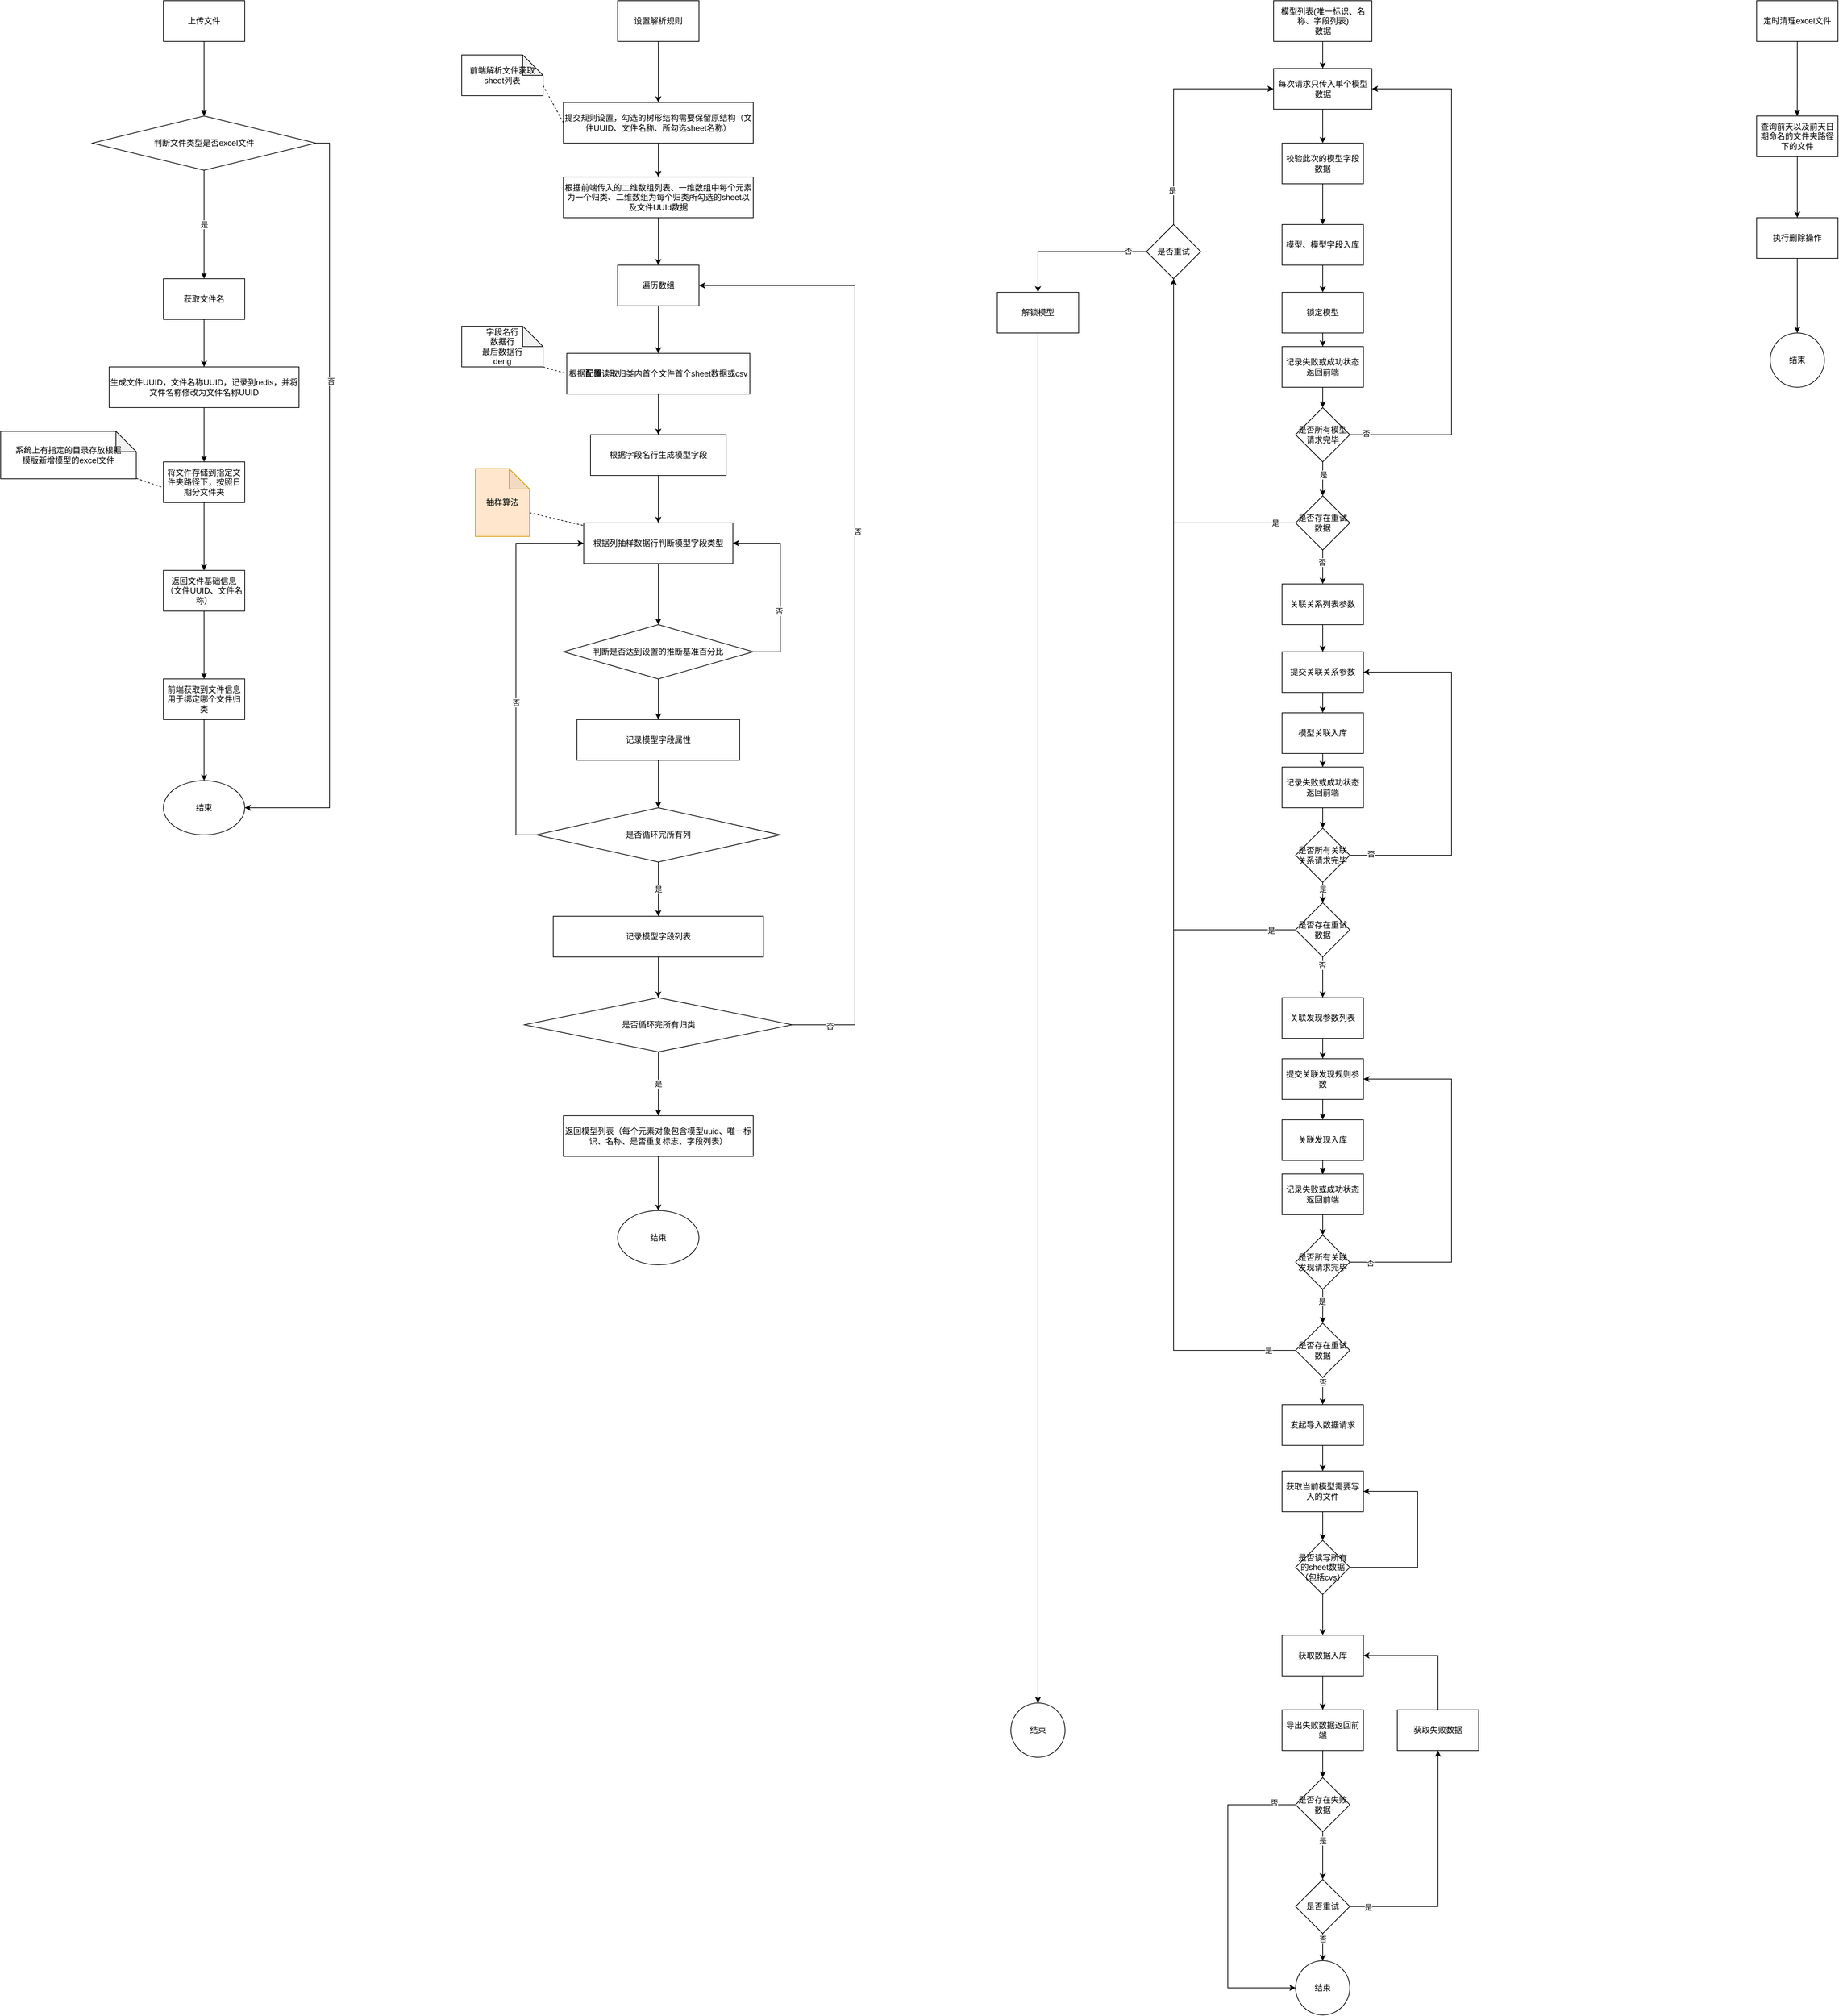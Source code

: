 <mxfile version="21.3.8" type="github">
  <diagram name="第 1 页" id="9QaG-1Hr1qf03bQRCT07">
    <mxGraphModel dx="2705" dy="1143" grid="1" gridSize="10" guides="1" tooltips="1" connect="1" arrows="1" fold="1" page="1" pageScale="1" pageWidth="827" pageHeight="1169" math="0" shadow="0">
      <root>
        <mxCell id="0" />
        <mxCell id="1" parent="0" />
        <mxCell id="sBjqHFL0chYiisE3xwOb-1" style="edgeStyle=orthogonalEdgeStyle;rounded=0;orthogonalLoop=1;jettySize=auto;html=1;" parent="1" source="sBjqHFL0chYiisE3xwOb-2" target="sBjqHFL0chYiisE3xwOb-12" edge="1">
          <mxGeometry relative="1" as="geometry">
            <mxPoint x="290" y="220" as="targetPoint" />
          </mxGeometry>
        </mxCell>
        <mxCell id="sBjqHFL0chYiisE3xwOb-2" value="上传文件" style="rounded=0;whiteSpace=wrap;html=1;" parent="1" vertex="1">
          <mxGeometry x="230" y="110" width="120" height="60" as="geometry" />
        </mxCell>
        <mxCell id="sBjqHFL0chYiisE3xwOb-3" style="edgeStyle=orthogonalEdgeStyle;rounded=0;orthogonalLoop=1;jettySize=auto;html=1;" parent="1" source="sBjqHFL0chYiisE3xwOb-4" target="sBjqHFL0chYiisE3xwOb-6" edge="1">
          <mxGeometry relative="1" as="geometry" />
        </mxCell>
        <mxCell id="sBjqHFL0chYiisE3xwOb-4" value="获取文件名" style="rounded=0;whiteSpace=wrap;html=1;" parent="1" vertex="1">
          <mxGeometry x="230" y="520" width="120" height="60" as="geometry" />
        </mxCell>
        <mxCell id="sBjqHFL0chYiisE3xwOb-5" style="edgeStyle=orthogonalEdgeStyle;rounded=0;orthogonalLoop=1;jettySize=auto;html=1;" parent="1" source="sBjqHFL0chYiisE3xwOb-6" target="sBjqHFL0chYiisE3xwOb-50" edge="1">
          <mxGeometry relative="1" as="geometry" />
        </mxCell>
        <mxCell id="sBjqHFL0chYiisE3xwOb-6" value="生成文件UUID，文件名称UUID，记录到redis，并将文件名称修改为文件名称UUID" style="rounded=0;whiteSpace=wrap;html=1;" parent="1" vertex="1">
          <mxGeometry x="150" y="650" width="280" height="60" as="geometry" />
        </mxCell>
        <mxCell id="sBjqHFL0chYiisE3xwOb-7" style="edgeStyle=orthogonalEdgeStyle;rounded=0;orthogonalLoop=1;jettySize=auto;html=1;" parent="1" source="sBjqHFL0chYiisE3xwOb-8" target="sBjqHFL0chYiisE3xwOb-56" edge="1">
          <mxGeometry relative="1" as="geometry" />
        </mxCell>
        <mxCell id="sBjqHFL0chYiisE3xwOb-8" value="返回文件基础信息（文件UUID、文件名称）" style="rounded=0;whiteSpace=wrap;html=1;" parent="1" vertex="1">
          <mxGeometry x="230" y="950" width="120" height="60" as="geometry" />
        </mxCell>
        <mxCell id="sBjqHFL0chYiisE3xwOb-9" value="是" style="edgeStyle=orthogonalEdgeStyle;rounded=0;orthogonalLoop=1;jettySize=auto;html=1;entryX=0.5;entryY=0;entryDx=0;entryDy=0;" parent="1" source="sBjqHFL0chYiisE3xwOb-12" target="sBjqHFL0chYiisE3xwOb-4" edge="1">
          <mxGeometry relative="1" as="geometry" />
        </mxCell>
        <mxCell id="sBjqHFL0chYiisE3xwOb-10" style="edgeStyle=orthogonalEdgeStyle;rounded=0;orthogonalLoop=1;jettySize=auto;html=1;entryX=1;entryY=0.5;entryDx=0;entryDy=0;exitX=1;exitY=0.5;exitDx=0;exitDy=0;" parent="1" source="sBjqHFL0chYiisE3xwOb-12" target="sBjqHFL0chYiisE3xwOb-13" edge="1">
          <mxGeometry relative="1" as="geometry">
            <Array as="points">
              <mxPoint x="475" y="320" />
              <mxPoint x="475" y="1300" />
            </Array>
          </mxGeometry>
        </mxCell>
        <mxCell id="sBjqHFL0chYiisE3xwOb-11" value="否" style="edgeLabel;html=1;align=center;verticalAlign=middle;resizable=0;points=[];" parent="sBjqHFL0chYiisE3xwOb-10" vertex="1" connectable="0">
          <mxGeometry x="-0.341" y="2" relative="1" as="geometry">
            <mxPoint as="offset" />
          </mxGeometry>
        </mxCell>
        <mxCell id="sBjqHFL0chYiisE3xwOb-12" value="判断文件类型是否excel文件" style="rhombus;whiteSpace=wrap;html=1;" parent="1" vertex="1">
          <mxGeometry x="125" y="280" width="330" height="80" as="geometry" />
        </mxCell>
        <mxCell id="sBjqHFL0chYiisE3xwOb-13" value="结束" style="ellipse;whiteSpace=wrap;html=1;" parent="1" vertex="1">
          <mxGeometry x="230" y="1260" width="120" height="80" as="geometry" />
        </mxCell>
        <mxCell id="sBjqHFL0chYiisE3xwOb-14" style="edgeStyle=orthogonalEdgeStyle;rounded=0;orthogonalLoop=1;jettySize=auto;html=1;" parent="1" source="sBjqHFL0chYiisE3xwOb-15" target="sBjqHFL0chYiisE3xwOb-17" edge="1">
          <mxGeometry relative="1" as="geometry" />
        </mxCell>
        <mxCell id="sBjqHFL0chYiisE3xwOb-15" value="设置解析规则" style="rounded=0;whiteSpace=wrap;html=1;" parent="1" vertex="1">
          <mxGeometry x="900" y="110" width="120" height="60" as="geometry" />
        </mxCell>
        <mxCell id="sBjqHFL0chYiisE3xwOb-16" style="edgeStyle=orthogonalEdgeStyle;rounded=0;orthogonalLoop=1;jettySize=auto;html=1;entryX=0.5;entryY=0;entryDx=0;entryDy=0;" parent="1" source="sBjqHFL0chYiisE3xwOb-17" target="sBjqHFL0chYiisE3xwOb-44" edge="1">
          <mxGeometry relative="1" as="geometry" />
        </mxCell>
        <mxCell id="sBjqHFL0chYiisE3xwOb-17" value="提交规则设置，勾选的树形结构需要保留原结构（文件UUID、文件名称、所勾选sheet名称）" style="rounded=0;whiteSpace=wrap;html=1;" parent="1" vertex="1">
          <mxGeometry x="820" y="260" width="280" height="60" as="geometry" />
        </mxCell>
        <mxCell id="sBjqHFL0chYiisE3xwOb-18" style="edgeStyle=orthogonalEdgeStyle;rounded=0;orthogonalLoop=1;jettySize=auto;html=1;entryX=1;entryY=0.5;entryDx=0;entryDy=0;" parent="1" source="sBjqHFL0chYiisE3xwOb-21" target="sBjqHFL0chYiisE3xwOb-27" edge="1">
          <mxGeometry relative="1" as="geometry">
            <Array as="points">
              <mxPoint x="1140" y="1070" />
              <mxPoint x="1140" y="910" />
            </Array>
          </mxGeometry>
        </mxCell>
        <mxCell id="sBjqHFL0chYiisE3xwOb-19" value="否" style="edgeLabel;html=1;align=center;verticalAlign=middle;resizable=0;points=[];" parent="sBjqHFL0chYiisE3xwOb-18" vertex="1" connectable="0">
          <mxGeometry x="-0.257" y="2" relative="1" as="geometry">
            <mxPoint as="offset" />
          </mxGeometry>
        </mxCell>
        <mxCell id="sBjqHFL0chYiisE3xwOb-20" style="edgeStyle=orthogonalEdgeStyle;rounded=0;orthogonalLoop=1;jettySize=auto;html=1;entryX=0.5;entryY=0;entryDx=0;entryDy=0;" parent="1" source="sBjqHFL0chYiisE3xwOb-21" target="sBjqHFL0chYiisE3xwOb-29" edge="1">
          <mxGeometry relative="1" as="geometry" />
        </mxCell>
        <mxCell id="sBjqHFL0chYiisE3xwOb-21" value="判断是否达到设置的推断基准百分比" style="rhombus;whiteSpace=wrap;html=1;" parent="1" vertex="1">
          <mxGeometry x="820" y="1030" width="280" height="80" as="geometry" />
        </mxCell>
        <mxCell id="sBjqHFL0chYiisE3xwOb-22" style="edgeStyle=orthogonalEdgeStyle;rounded=0;orthogonalLoop=1;jettySize=auto;html=1;entryX=0.5;entryY=0;entryDx=0;entryDy=0;" parent="1" source="sBjqHFL0chYiisE3xwOb-23" target="sBjqHFL0chYiisE3xwOb-25" edge="1">
          <mxGeometry relative="1" as="geometry" />
        </mxCell>
        <mxCell id="sBjqHFL0chYiisE3xwOb-23" value="根据&lt;b&gt;配置&lt;/b&gt;读取归类内首个文件首个sheet数据或csv" style="rounded=0;whiteSpace=wrap;html=1;" parent="1" vertex="1">
          <mxGeometry x="825" y="630" width="270" height="60" as="geometry" />
        </mxCell>
        <mxCell id="sBjqHFL0chYiisE3xwOb-24" style="edgeStyle=orthogonalEdgeStyle;rounded=0;orthogonalLoop=1;jettySize=auto;html=1;entryX=0.5;entryY=0;entryDx=0;entryDy=0;" parent="1" source="sBjqHFL0chYiisE3xwOb-25" target="sBjqHFL0chYiisE3xwOb-27" edge="1">
          <mxGeometry relative="1" as="geometry" />
        </mxCell>
        <mxCell id="sBjqHFL0chYiisE3xwOb-25" value="根据字段名行生成模型字段" style="rounded=0;whiteSpace=wrap;html=1;" parent="1" vertex="1">
          <mxGeometry x="860" y="750" width="200" height="60" as="geometry" />
        </mxCell>
        <mxCell id="sBjqHFL0chYiisE3xwOb-26" style="edgeStyle=orthogonalEdgeStyle;rounded=0;orthogonalLoop=1;jettySize=auto;html=1;" parent="1" source="sBjqHFL0chYiisE3xwOb-27" target="sBjqHFL0chYiisE3xwOb-21" edge="1">
          <mxGeometry relative="1" as="geometry" />
        </mxCell>
        <mxCell id="sBjqHFL0chYiisE3xwOb-27" value="&lt;span&gt;根据列抽样数据行判断模型字段类型&lt;/span&gt;" style="rounded=0;whiteSpace=wrap;html=1;" parent="1" vertex="1">
          <mxGeometry x="850" y="880" width="220" height="60" as="geometry" />
        </mxCell>
        <mxCell id="sBjqHFL0chYiisE3xwOb-28" style="edgeStyle=orthogonalEdgeStyle;rounded=0;orthogonalLoop=1;jettySize=auto;html=1;" parent="1" source="sBjqHFL0chYiisE3xwOb-29" target="sBjqHFL0chYiisE3xwOb-33" edge="1">
          <mxGeometry relative="1" as="geometry" />
        </mxCell>
        <mxCell id="sBjqHFL0chYiisE3xwOb-29" value="记录模型字段属性" style="rounded=0;whiteSpace=wrap;html=1;" parent="1" vertex="1">
          <mxGeometry x="840" y="1170" width="240" height="60" as="geometry" />
        </mxCell>
        <mxCell id="sBjqHFL0chYiisE3xwOb-30" style="edgeStyle=orthogonalEdgeStyle;rounded=0;orthogonalLoop=1;jettySize=auto;html=1;entryX=0;entryY=0.5;entryDx=0;entryDy=0;" parent="1" source="sBjqHFL0chYiisE3xwOb-33" target="sBjqHFL0chYiisE3xwOb-27" edge="1">
          <mxGeometry relative="1" as="geometry">
            <Array as="points">
              <mxPoint x="750" y="1340" />
              <mxPoint x="750" y="910" />
            </Array>
          </mxGeometry>
        </mxCell>
        <mxCell id="sBjqHFL0chYiisE3xwOb-31" value="否" style="edgeLabel;html=1;align=center;verticalAlign=middle;resizable=0;points=[];" parent="sBjqHFL0chYiisE3xwOb-30" vertex="1" connectable="0">
          <mxGeometry x="-0.196" relative="1" as="geometry">
            <mxPoint as="offset" />
          </mxGeometry>
        </mxCell>
        <mxCell id="sBjqHFL0chYiisE3xwOb-32" value="是" style="edgeStyle=orthogonalEdgeStyle;rounded=0;orthogonalLoop=1;jettySize=auto;html=1;" parent="1" source="sBjqHFL0chYiisE3xwOb-33" target="sBjqHFL0chYiisE3xwOb-35" edge="1">
          <mxGeometry relative="1" as="geometry" />
        </mxCell>
        <mxCell id="sBjqHFL0chYiisE3xwOb-33" value="是否循环完所有列" style="rhombus;whiteSpace=wrap;html=1;" parent="1" vertex="1">
          <mxGeometry x="780" y="1300" width="360" height="80" as="geometry" />
        </mxCell>
        <mxCell id="sBjqHFL0chYiisE3xwOb-34" style="edgeStyle=orthogonalEdgeStyle;rounded=0;orthogonalLoop=1;jettySize=auto;html=1;entryX=0.5;entryY=0;entryDx=0;entryDy=0;" parent="1" source="sBjqHFL0chYiisE3xwOb-35" target="sBjqHFL0chYiisE3xwOb-39" edge="1">
          <mxGeometry relative="1" as="geometry" />
        </mxCell>
        <mxCell id="sBjqHFL0chYiisE3xwOb-35" value="记录模型字段列表" style="rounded=0;whiteSpace=wrap;html=1;" parent="1" vertex="1">
          <mxGeometry x="805" y="1460" width="310" height="60" as="geometry" />
        </mxCell>
        <mxCell id="sBjqHFL0chYiisE3xwOb-36" style="edgeStyle=orthogonalEdgeStyle;rounded=0;orthogonalLoop=1;jettySize=auto;html=1;entryX=1;entryY=0.5;entryDx=0;entryDy=0;" parent="1" source="sBjqHFL0chYiisE3xwOb-39" target="sBjqHFL0chYiisE3xwOb-46" edge="1">
          <mxGeometry relative="1" as="geometry">
            <Array as="points">
              <mxPoint x="1250" y="1620" />
              <mxPoint x="1250" y="530" />
            </Array>
          </mxGeometry>
        </mxCell>
        <mxCell id="sBjqHFL0chYiisE3xwOb-37" value="否" style="edgeLabel;html=1;align=center;verticalAlign=middle;resizable=0;points=[];" parent="sBjqHFL0chYiisE3xwOb-36" vertex="1" connectable="0">
          <mxGeometry x="0.162" y="-4" relative="1" as="geometry">
            <mxPoint y="1" as="offset" />
          </mxGeometry>
        </mxCell>
        <mxCell id="sBjqHFL0chYiisE3xwOb-160" value="否" style="edgeLabel;html=1;align=center;verticalAlign=middle;resizable=0;points=[];" parent="sBjqHFL0chYiisE3xwOb-36" vertex="1" connectable="0">
          <mxGeometry x="-0.922" y="-2" relative="1" as="geometry">
            <mxPoint as="offset" />
          </mxGeometry>
        </mxCell>
        <mxCell id="sBjqHFL0chYiisE3xwOb-38" value="是" style="edgeStyle=orthogonalEdgeStyle;rounded=0;orthogonalLoop=1;jettySize=auto;html=1;" parent="1" source="sBjqHFL0chYiisE3xwOb-39" target="sBjqHFL0chYiisE3xwOb-41" edge="1">
          <mxGeometry relative="1" as="geometry">
            <mxPoint x="960.0" y="1750" as="targetPoint" />
          </mxGeometry>
        </mxCell>
        <mxCell id="sBjqHFL0chYiisE3xwOb-39" value="是否循环完所有归类" style="rhombus;whiteSpace=wrap;html=1;" parent="1" vertex="1">
          <mxGeometry x="762.5" y="1580" width="395" height="80" as="geometry" />
        </mxCell>
        <mxCell id="sBjqHFL0chYiisE3xwOb-40" style="edgeStyle=orthogonalEdgeStyle;rounded=0;orthogonalLoop=1;jettySize=auto;html=1;entryX=0.5;entryY=0;entryDx=0;entryDy=0;" parent="1" source="sBjqHFL0chYiisE3xwOb-41" target="sBjqHFL0chYiisE3xwOb-42" edge="1">
          <mxGeometry relative="1" as="geometry" />
        </mxCell>
        <mxCell id="sBjqHFL0chYiisE3xwOb-41" value="返回模型列表（每个元素对象包含模型uuid、唯一标识、名称、是否重复标志、字段列表）" style="rounded=0;whiteSpace=wrap;html=1;" parent="1" vertex="1">
          <mxGeometry x="820" y="1754" width="280" height="60" as="geometry" />
        </mxCell>
        <mxCell id="sBjqHFL0chYiisE3xwOb-42" value="结束" style="ellipse;whiteSpace=wrap;html=1;" parent="1" vertex="1">
          <mxGeometry x="900" y="1894" width="120" height="80" as="geometry" />
        </mxCell>
        <mxCell id="sBjqHFL0chYiisE3xwOb-43" style="edgeStyle=orthogonalEdgeStyle;rounded=0;orthogonalLoop=1;jettySize=auto;html=1;entryX=0.5;entryY=0;entryDx=0;entryDy=0;" parent="1" source="sBjqHFL0chYiisE3xwOb-44" target="sBjqHFL0chYiisE3xwOb-46" edge="1">
          <mxGeometry relative="1" as="geometry" />
        </mxCell>
        <mxCell id="sBjqHFL0chYiisE3xwOb-44" value="根据前端传入的二维数组列表、一维数组中每个元素为一个归类、二维数组为每个归类所勾选的sheet以及文件UUId数据" style="rounded=0;whiteSpace=wrap;html=1;" parent="1" vertex="1">
          <mxGeometry x="820" y="370" width="280" height="60" as="geometry" />
        </mxCell>
        <mxCell id="sBjqHFL0chYiisE3xwOb-45" style="edgeStyle=orthogonalEdgeStyle;rounded=0;orthogonalLoop=1;jettySize=auto;html=1;entryX=0.5;entryY=0;entryDx=0;entryDy=0;" parent="1" source="sBjqHFL0chYiisE3xwOb-46" target="sBjqHFL0chYiisE3xwOb-23" edge="1">
          <mxGeometry relative="1" as="geometry" />
        </mxCell>
        <mxCell id="sBjqHFL0chYiisE3xwOb-46" value="遍历数组" style="rounded=0;whiteSpace=wrap;html=1;" parent="1" vertex="1">
          <mxGeometry x="900" y="500" width="120" height="60" as="geometry" />
        </mxCell>
        <mxCell id="sBjqHFL0chYiisE3xwOb-47" style="edgeStyle=orthogonalEdgeStyle;rounded=0;orthogonalLoop=1;jettySize=auto;html=1;exitX=0.5;exitY=1;exitDx=0;exitDy=0;" parent="1" source="sBjqHFL0chYiisE3xwOb-48" target="sBjqHFL0chYiisE3xwOb-60" edge="1">
          <mxGeometry relative="1" as="geometry">
            <mxPoint x="1939.882" y="330" as="targetPoint" />
          </mxGeometry>
        </mxCell>
        <mxCell id="sBjqHFL0chYiisE3xwOb-48" value="每次请求只传入单个模型数据" style="rounded=0;whiteSpace=wrap;html=1;" parent="1" vertex="1">
          <mxGeometry x="1867.5" y="210" width="145" height="60" as="geometry" />
        </mxCell>
        <mxCell id="sBjqHFL0chYiisE3xwOb-49" style="edgeStyle=orthogonalEdgeStyle;rounded=0;orthogonalLoop=1;jettySize=auto;html=1;exitX=0.5;exitY=1;exitDx=0;exitDy=0;" parent="1" source="sBjqHFL0chYiisE3xwOb-50" target="sBjqHFL0chYiisE3xwOb-8" edge="1">
          <mxGeometry relative="1" as="geometry" />
        </mxCell>
        <mxCell id="sBjqHFL0chYiisE3xwOb-50" value="将文件存储到指定文件夹路径下，按照日期分文件夹" style="rounded=0;whiteSpace=wrap;html=1;" parent="1" vertex="1">
          <mxGeometry x="230" y="790" width="120" height="60" as="geometry" />
        </mxCell>
        <mxCell id="sBjqHFL0chYiisE3xwOb-51" style="rounded=0;orthogonalLoop=1;jettySize=auto;html=1;entryX=-0.008;entryY=0.628;entryDx=0;entryDy=0;dashed=1;endArrow=none;endFill=0;entryPerimeter=0;" parent="1" source="sBjqHFL0chYiisE3xwOb-52" target="sBjqHFL0chYiisE3xwOb-50" edge="1">
          <mxGeometry relative="1" as="geometry" />
        </mxCell>
        <mxCell id="sBjqHFL0chYiisE3xwOb-52" value="系统上有指定的目录存放根据&lt;br&gt;模版新增模型的excel文件" style="shape=note;whiteSpace=wrap;html=1;backgroundOutline=1;darkOpacity=0.05;" parent="1" vertex="1">
          <mxGeometry x="-10" y="745" width="200" height="70" as="geometry" />
        </mxCell>
        <mxCell id="sBjqHFL0chYiisE3xwOb-53" style="rounded=0;orthogonalLoop=1;jettySize=auto;html=1;exitX=1;exitY=1;exitDx=0;exitDy=0;exitPerimeter=0;entryX=0;entryY=0.5;entryDx=0;entryDy=0;endArrow=none;endFill=0;dashed=1;" parent="1" source="sBjqHFL0chYiisE3xwOb-54" target="sBjqHFL0chYiisE3xwOb-23" edge="1">
          <mxGeometry relative="1" as="geometry" />
        </mxCell>
        <mxCell id="sBjqHFL0chYiisE3xwOb-54" value="字段名行&lt;br&gt;数据行&lt;br&gt;最后数据行&lt;br&gt;deng" style="shape=note;whiteSpace=wrap;html=1;backgroundOutline=1;darkOpacity=0.05;" parent="1" vertex="1">
          <mxGeometry x="670" y="590" width="120" height="60" as="geometry" />
        </mxCell>
        <mxCell id="sBjqHFL0chYiisE3xwOb-55" style="edgeStyle=orthogonalEdgeStyle;rounded=0;orthogonalLoop=1;jettySize=auto;html=1;entryX=0.5;entryY=0;entryDx=0;entryDy=0;" parent="1" source="sBjqHFL0chYiisE3xwOb-56" target="sBjqHFL0chYiisE3xwOb-13" edge="1">
          <mxGeometry relative="1" as="geometry" />
        </mxCell>
        <mxCell id="sBjqHFL0chYiisE3xwOb-56" value="前端获取到文件信息用于绑定哪个文件归类" style="rounded=0;whiteSpace=wrap;html=1;" parent="1" vertex="1">
          <mxGeometry x="230" y="1110" width="120" height="60" as="geometry" />
        </mxCell>
        <mxCell id="sBjqHFL0chYiisE3xwOb-57" value="前端解析文件获取sheet列表" style="shape=note;whiteSpace=wrap;html=1;backgroundOutline=1;darkOpacity=0.05;" parent="1" vertex="1">
          <mxGeometry x="670" y="190" width="120" height="60" as="geometry" />
        </mxCell>
        <mxCell id="sBjqHFL0chYiisE3xwOb-58" style="rounded=0;orthogonalLoop=1;jettySize=auto;html=1;exitX=0;exitY=0;exitDx=120;exitDy=45;exitPerimeter=0;entryX=0;entryY=0.5;entryDx=0;entryDy=0;endArrow=none;endFill=0;dashed=1;" parent="1" source="sBjqHFL0chYiisE3xwOb-57" target="sBjqHFL0chYiisE3xwOb-17" edge="1">
          <mxGeometry relative="1" as="geometry">
            <mxPoint x="800" y="660" as="sourcePoint" />
            <mxPoint x="835" y="670" as="targetPoint" />
          </mxGeometry>
        </mxCell>
        <mxCell id="sBjqHFL0chYiisE3xwOb-59" style="edgeStyle=orthogonalEdgeStyle;rounded=0;orthogonalLoop=1;jettySize=auto;html=1;exitX=0.5;exitY=1;exitDx=0;exitDy=0;" parent="1" source="sBjqHFL0chYiisE3xwOb-60" target="sBjqHFL0chYiisE3xwOb-85" edge="1">
          <mxGeometry relative="1" as="geometry" />
        </mxCell>
        <mxCell id="sBjqHFL0chYiisE3xwOb-60" value="校验此次的模型字段数据" style="rounded=0;whiteSpace=wrap;html=1;" parent="1" vertex="1">
          <mxGeometry x="1880" y="320" width="120" height="60" as="geometry" />
        </mxCell>
        <mxCell id="sBjqHFL0chYiisE3xwOb-175" style="edgeStyle=orthogonalEdgeStyle;rounded=0;orthogonalLoop=1;jettySize=auto;html=1;exitX=0.5;exitY=1;exitDx=0;exitDy=0;entryX=0.5;entryY=0;entryDx=0;entryDy=0;" parent="1" source="sBjqHFL0chYiisE3xwOb-62" target="sBjqHFL0chYiisE3xwOb-128" edge="1">
          <mxGeometry relative="1" as="geometry" />
        </mxCell>
        <mxCell id="sBjqHFL0chYiisE3xwOb-62" value="记录失败或成功状态返回前端" style="rounded=0;whiteSpace=wrap;html=1;" parent="1" vertex="1">
          <mxGeometry x="1880" y="620" width="120" height="60" as="geometry" />
        </mxCell>
        <mxCell id="sBjqHFL0chYiisE3xwOb-68" style="edgeStyle=orthogonalEdgeStyle;rounded=0;orthogonalLoop=1;jettySize=auto;html=1;exitX=0.5;exitY=1;exitDx=0;exitDy=0;entryX=0.5;entryY=0;entryDx=0;entryDy=0;" parent="1" source="sBjqHFL0chYiisE3xwOb-69" target="sBjqHFL0chYiisE3xwOb-73" edge="1">
          <mxGeometry relative="1" as="geometry">
            <mxPoint x="1940" y="1060" as="targetPoint" />
          </mxGeometry>
        </mxCell>
        <mxCell id="sBjqHFL0chYiisE3xwOb-69" value="提交关联关系参数" style="rounded=0;whiteSpace=wrap;html=1;" parent="1" vertex="1">
          <mxGeometry x="1880" y="1070" width="120" height="60" as="geometry" />
        </mxCell>
        <mxCell id="sBjqHFL0chYiisE3xwOb-72" style="edgeStyle=orthogonalEdgeStyle;rounded=0;orthogonalLoop=1;jettySize=auto;html=1;exitX=0.5;exitY=1;exitDx=0;exitDy=0;entryX=0.5;entryY=0;entryDx=0;entryDy=0;" parent="1" source="sBjqHFL0chYiisE3xwOb-73" target="sBjqHFL0chYiisE3xwOb-75" edge="1">
          <mxGeometry relative="1" as="geometry" />
        </mxCell>
        <mxCell id="sBjqHFL0chYiisE3xwOb-73" value="模型关联入库" style="rounded=0;whiteSpace=wrap;html=1;" parent="1" vertex="1">
          <mxGeometry x="1880" y="1160" width="120" height="60" as="geometry" />
        </mxCell>
        <mxCell id="sBjqHFL0chYiisE3xwOb-178" style="edgeStyle=orthogonalEdgeStyle;rounded=0;orthogonalLoop=1;jettySize=auto;html=1;exitX=0.5;exitY=1;exitDx=0;exitDy=0;entryX=0.5;entryY=0;entryDx=0;entryDy=0;" parent="1" source="sBjqHFL0chYiisE3xwOb-75" target="sBjqHFL0chYiisE3xwOb-142" edge="1">
          <mxGeometry relative="1" as="geometry" />
        </mxCell>
        <mxCell id="sBjqHFL0chYiisE3xwOb-75" value="记录失败或成功状态返回前端" style="rounded=0;whiteSpace=wrap;html=1;" parent="1" vertex="1">
          <mxGeometry x="1880" y="1240" width="120" height="60" as="geometry" />
        </mxCell>
        <mxCell id="sBjqHFL0chYiisE3xwOb-76" style="edgeStyle=orthogonalEdgeStyle;rounded=0;orthogonalLoop=1;jettySize=auto;html=1;exitX=0.5;exitY=0;exitDx=0;exitDy=0;entryX=0;entryY=0.5;entryDx=0;entryDy=0;" parent="1" source="sBjqHFL0chYiisE3xwOb-78" target="sBjqHFL0chYiisE3xwOb-48" edge="1">
          <mxGeometry relative="1" as="geometry" />
        </mxCell>
        <mxCell id="sBjqHFL0chYiisE3xwOb-77" value="是" style="edgeLabel;html=1;align=center;verticalAlign=middle;resizable=0;points=[];" parent="sBjqHFL0chYiisE3xwOb-76" vertex="1" connectable="0">
          <mxGeometry x="-0.712" y="2" relative="1" as="geometry">
            <mxPoint as="offset" />
          </mxGeometry>
        </mxCell>
        <mxCell id="sBjqHFL0chYiisE3xwOb-78" value="是否重试" style="rhombus;whiteSpace=wrap;html=1;" parent="1" vertex="1">
          <mxGeometry x="1680" y="440" width="80" height="80" as="geometry" />
        </mxCell>
        <mxCell id="sBjqHFL0chYiisE3xwOb-79" value="结束" style="ellipse;whiteSpace=wrap;html=1;aspect=fixed;" parent="1" vertex="1">
          <mxGeometry x="1480" y="2620" width="80" height="80" as="geometry" />
        </mxCell>
        <mxCell id="sBjqHFL0chYiisE3xwOb-80" value="" style="edgeStyle=orthogonalEdgeStyle;rounded=0;orthogonalLoop=1;jettySize=auto;html=1;exitX=0;exitY=0.5;exitDx=0;exitDy=0;entryX=0.5;entryY=0;entryDx=0;entryDy=0;" parent="1" source="sBjqHFL0chYiisE3xwOb-78" target="sBjqHFL0chYiisE3xwOb-83" edge="1">
          <mxGeometry relative="1" as="geometry">
            <mxPoint x="1520" y="1000" as="targetPoint" />
            <mxPoint x="1630" y="380" as="sourcePoint" />
          </mxGeometry>
        </mxCell>
        <mxCell id="sBjqHFL0chYiisE3xwOb-81" value="否" style="edgeLabel;html=1;align=center;verticalAlign=middle;resizable=0;points=[];" parent="sBjqHFL0chYiisE3xwOb-80" vertex="1" connectable="0">
          <mxGeometry x="-0.753" y="-1" relative="1" as="geometry">
            <mxPoint as="offset" />
          </mxGeometry>
        </mxCell>
        <mxCell id="sBjqHFL0chYiisE3xwOb-82" style="edgeStyle=orthogonalEdgeStyle;rounded=0;orthogonalLoop=1;jettySize=auto;html=1;exitX=0.5;exitY=1;exitDx=0;exitDy=0;" parent="1" source="sBjqHFL0chYiisE3xwOb-83" target="sBjqHFL0chYiisE3xwOb-79" edge="1">
          <mxGeometry relative="1" as="geometry" />
        </mxCell>
        <mxCell id="sBjqHFL0chYiisE3xwOb-83" value="解锁模型" style="rounded=0;whiteSpace=wrap;html=1;" parent="1" vertex="1">
          <mxGeometry x="1460" y="540" width="120" height="60" as="geometry" />
        </mxCell>
        <mxCell id="sBjqHFL0chYiisE3xwOb-84" style="edgeStyle=orthogonalEdgeStyle;rounded=0;orthogonalLoop=1;jettySize=auto;html=1;exitX=0.5;exitY=1;exitDx=0;exitDy=0;" parent="1" source="sBjqHFL0chYiisE3xwOb-85" target="sBjqHFL0chYiisE3xwOb-153" edge="1">
          <mxGeometry relative="1" as="geometry" />
        </mxCell>
        <mxCell id="sBjqHFL0chYiisE3xwOb-85" value="模型、模型字段入库" style="rounded=0;whiteSpace=wrap;html=1;" parent="1" vertex="1">
          <mxGeometry x="1880" y="440" width="120" height="60" as="geometry" />
        </mxCell>
        <mxCell id="sBjqHFL0chYiisE3xwOb-93" style="edgeStyle=orthogonalEdgeStyle;rounded=0;orthogonalLoop=1;jettySize=auto;html=1;exitX=0.5;exitY=1;exitDx=0;exitDy=0;" parent="1" source="sBjqHFL0chYiisE3xwOb-94" target="sBjqHFL0chYiisE3xwOb-96" edge="1">
          <mxGeometry relative="1" as="geometry" />
        </mxCell>
        <mxCell id="sBjqHFL0chYiisE3xwOb-94" value="关联发现入库" style="rounded=0;whiteSpace=wrap;html=1;" parent="1" vertex="1">
          <mxGeometry x="1880" y="1760" width="120" height="60" as="geometry" />
        </mxCell>
        <mxCell id="sBjqHFL0chYiisE3xwOb-95" style="edgeStyle=orthogonalEdgeStyle;rounded=0;orthogonalLoop=1;jettySize=auto;html=1;exitX=0.5;exitY=1;exitDx=0;exitDy=0;entryX=0;entryY=0.5;entryDx=0;entryDy=0;" parent="1" source="sBjqHFL0chYiisE3xwOb-96" target="sBjqHFL0chYiisE3xwOb-170" edge="1">
          <mxGeometry relative="1" as="geometry">
            <mxPoint x="1940" y="1940" as="targetPoint" />
          </mxGeometry>
        </mxCell>
        <mxCell id="sBjqHFL0chYiisE3xwOb-96" value="记录失败或成功状态返回前端" style="rounded=0;whiteSpace=wrap;html=1;" parent="1" vertex="1">
          <mxGeometry x="1880" y="1840" width="120" height="60" as="geometry" />
        </mxCell>
        <mxCell id="sBjqHFL0chYiisE3xwOb-191" style="edgeStyle=orthogonalEdgeStyle;rounded=0;orthogonalLoop=1;jettySize=auto;html=1;exitX=0.5;exitY=1;exitDx=0;exitDy=0;" parent="1" source="sBjqHFL0chYiisE3xwOb-101" target="sBjqHFL0chYiisE3xwOb-106" edge="1">
          <mxGeometry relative="1" as="geometry" />
        </mxCell>
        <mxCell id="sBjqHFL0chYiisE3xwOb-101" value="获取当前模型需要写入的文件" style="rounded=0;whiteSpace=wrap;html=1;" parent="1" vertex="1">
          <mxGeometry x="1880" y="2278" width="120" height="60" as="geometry" />
        </mxCell>
        <mxCell id="sBjqHFL0chYiisE3xwOb-105" style="edgeStyle=orthogonalEdgeStyle;rounded=0;orthogonalLoop=1;jettySize=auto;html=1;exitX=0.5;exitY=1;exitDx=0;exitDy=0;" parent="1" source="sBjqHFL0chYiisE3xwOb-106" target="CkRsKKvwmTfbsYfrMcPm-8" edge="1">
          <mxGeometry relative="1" as="geometry">
            <mxPoint x="1950" y="2580" as="targetPoint" />
          </mxGeometry>
        </mxCell>
        <mxCell id="sBjqHFL0chYiisE3xwOb-192" style="edgeStyle=orthogonalEdgeStyle;rounded=0;orthogonalLoop=1;jettySize=auto;html=1;exitX=1;exitY=0.5;exitDx=0;exitDy=0;entryX=1;entryY=0.5;entryDx=0;entryDy=0;" parent="1" source="sBjqHFL0chYiisE3xwOb-106" target="sBjqHFL0chYiisE3xwOb-101" edge="1">
          <mxGeometry relative="1" as="geometry">
            <Array as="points">
              <mxPoint x="2080" y="2420" />
              <mxPoint x="2080" y="2308" />
            </Array>
          </mxGeometry>
        </mxCell>
        <mxCell id="sBjqHFL0chYiisE3xwOb-106" value="是否读写所有的sheet数据（包括cvs）" style="rhombus;whiteSpace=wrap;html=1;" parent="1" vertex="1">
          <mxGeometry x="1900" y="2380" width="80" height="80" as="geometry" />
        </mxCell>
        <mxCell id="sBjqHFL0chYiisE3xwOb-107" style="edgeStyle=orthogonalEdgeStyle;rounded=0;orthogonalLoop=1;jettySize=auto;html=1;exitX=0.5;exitY=1;exitDx=0;exitDy=0;" parent="1" source="sBjqHFL0chYiisE3xwOb-108" target="CkRsKKvwmTfbsYfrMcPm-2" edge="1">
          <mxGeometry relative="1" as="geometry">
            <mxPoint x="1940" y="2780" as="targetPoint" />
          </mxGeometry>
        </mxCell>
        <mxCell id="sBjqHFL0chYiisE3xwOb-108" value="导出失败数据返回前端" style="rounded=0;whiteSpace=wrap;html=1;" parent="1" vertex="1">
          <mxGeometry x="1880" y="2630" width="120" height="60" as="geometry" />
        </mxCell>
        <mxCell id="sBjqHFL0chYiisE3xwOb-109" value="结束" style="ellipse;whiteSpace=wrap;html=1;aspect=fixed;" parent="1" vertex="1">
          <mxGeometry x="1900" y="3000" width="80" height="80" as="geometry" />
        </mxCell>
        <mxCell id="sBjqHFL0chYiisE3xwOb-110" style="edgeStyle=orthogonalEdgeStyle;rounded=0;orthogonalLoop=1;jettySize=auto;html=1;exitX=0.5;exitY=1;exitDx=0;exitDy=0;" parent="1" source="sBjqHFL0chYiisE3xwOb-111" edge="1">
          <mxGeometry relative="1" as="geometry">
            <mxPoint x="2639.882" y="280" as="targetPoint" />
          </mxGeometry>
        </mxCell>
        <mxCell id="sBjqHFL0chYiisE3xwOb-111" value="定时清理excel文件" style="rounded=0;whiteSpace=wrap;html=1;" parent="1" vertex="1">
          <mxGeometry x="2580" y="110" width="120" height="60" as="geometry" />
        </mxCell>
        <mxCell id="sBjqHFL0chYiisE3xwOb-112" style="edgeStyle=orthogonalEdgeStyle;rounded=0;orthogonalLoop=1;jettySize=auto;html=1;" parent="1" source="sBjqHFL0chYiisE3xwOb-113" target="sBjqHFL0chYiisE3xwOb-115" edge="1">
          <mxGeometry relative="1" as="geometry" />
        </mxCell>
        <mxCell id="sBjqHFL0chYiisE3xwOb-113" value="查询前天以及前天日期命名的文件夹路径下的文件" style="rounded=0;whiteSpace=wrap;html=1;" parent="1" vertex="1">
          <mxGeometry x="2580" y="280" width="120" height="60" as="geometry" />
        </mxCell>
        <mxCell id="sBjqHFL0chYiisE3xwOb-114" style="edgeStyle=orthogonalEdgeStyle;rounded=0;orthogonalLoop=1;jettySize=auto;html=1;exitX=0.5;exitY=1;exitDx=0;exitDy=0;" parent="1" source="sBjqHFL0chYiisE3xwOb-115" target="sBjqHFL0chYiisE3xwOb-116" edge="1">
          <mxGeometry relative="1" as="geometry" />
        </mxCell>
        <mxCell id="sBjqHFL0chYiisE3xwOb-115" value="执行删除操作" style="rounded=0;whiteSpace=wrap;html=1;" parent="1" vertex="1">
          <mxGeometry x="2580" y="430" width="120" height="60" as="geometry" />
        </mxCell>
        <mxCell id="sBjqHFL0chYiisE3xwOb-116" value="结束" style="ellipse;whiteSpace=wrap;html=1;aspect=fixed;" parent="1" vertex="1">
          <mxGeometry x="2600" y="600" width="80" height="80" as="geometry" />
        </mxCell>
        <mxCell id="sBjqHFL0chYiisE3xwOb-117" style="rounded=0;orthogonalLoop=1;jettySize=auto;html=1;exitX=0;exitY=0;exitDx=80;exitDy=65;exitPerimeter=0;dashed=1;endArrow=none;endFill=0;" parent="1" source="sBjqHFL0chYiisE3xwOb-118" target="sBjqHFL0chYiisE3xwOb-27" edge="1">
          <mxGeometry relative="1" as="geometry" />
        </mxCell>
        <mxCell id="sBjqHFL0chYiisE3xwOb-118" value="抽样算法" style="shape=note;whiteSpace=wrap;html=1;backgroundOutline=1;darkOpacity=0.05;fillColor=#ffe6cc;strokeColor=#d79b00;" parent="1" vertex="1">
          <mxGeometry x="690" y="800" width="80" height="100" as="geometry" />
        </mxCell>
        <mxCell id="sBjqHFL0chYiisE3xwOb-121" style="edgeStyle=orthogonalEdgeStyle;rounded=0;orthogonalLoop=1;jettySize=auto;html=1;exitX=0.5;exitY=1;exitDx=0;exitDy=0;entryX=0.5;entryY=0;entryDx=0;entryDy=0;" parent="1" source="sBjqHFL0chYiisE3xwOb-120" target="sBjqHFL0chYiisE3xwOb-48" edge="1">
          <mxGeometry relative="1" as="geometry" />
        </mxCell>
        <mxCell id="sBjqHFL0chYiisE3xwOb-120" value="模型列表(唯一标识、名称、字段列表)&lt;br&gt;数据" style="rounded=0;whiteSpace=wrap;html=1;" parent="1" vertex="1">
          <mxGeometry x="1867.5" y="110" width="145" height="60" as="geometry" />
        </mxCell>
        <mxCell id="sBjqHFL0chYiisE3xwOb-162" style="edgeStyle=orthogonalEdgeStyle;rounded=0;orthogonalLoop=1;jettySize=auto;html=1;exitX=0.5;exitY=1;exitDx=0;exitDy=0;entryX=0.5;entryY=0;entryDx=0;entryDy=0;" parent="1" source="sBjqHFL0chYiisE3xwOb-128" target="sBjqHFL0chYiisE3xwOb-161" edge="1">
          <mxGeometry relative="1" as="geometry" />
        </mxCell>
        <mxCell id="sBjqHFL0chYiisE3xwOb-169" value="是" style="edgeLabel;html=1;align=center;verticalAlign=middle;resizable=0;points=[];" parent="sBjqHFL0chYiisE3xwOb-162" vertex="1" connectable="0">
          <mxGeometry x="-0.242" y="1" relative="1" as="geometry">
            <mxPoint as="offset" />
          </mxGeometry>
        </mxCell>
        <mxCell id="sBjqHFL0chYiisE3xwOb-174" style="edgeStyle=orthogonalEdgeStyle;rounded=0;orthogonalLoop=1;jettySize=auto;html=1;exitX=1;exitY=0.5;exitDx=0;exitDy=0;entryX=1;entryY=0.5;entryDx=0;entryDy=0;" parent="1" source="sBjqHFL0chYiisE3xwOb-128" target="sBjqHFL0chYiisE3xwOb-48" edge="1">
          <mxGeometry relative="1" as="geometry">
            <Array as="points">
              <mxPoint x="2130" y="750" />
              <mxPoint x="2130" y="240" />
            </Array>
          </mxGeometry>
        </mxCell>
        <mxCell id="sBjqHFL0chYiisE3xwOb-176" value="否" style="edgeLabel;html=1;align=center;verticalAlign=middle;resizable=0;points=[];" parent="sBjqHFL0chYiisE3xwOb-174" vertex="1" connectable="0">
          <mxGeometry x="-0.94" y="2" relative="1" as="geometry">
            <mxPoint as="offset" />
          </mxGeometry>
        </mxCell>
        <mxCell id="sBjqHFL0chYiisE3xwOb-128" value="是否所有模型请求完毕" style="rhombus;whiteSpace=wrap;html=1;" parent="1" vertex="1">
          <mxGeometry x="1900" y="710" width="80" height="80" as="geometry" />
        </mxCell>
        <mxCell id="sBjqHFL0chYiisE3xwOb-148" style="edgeStyle=orthogonalEdgeStyle;rounded=0;orthogonalLoop=1;jettySize=auto;html=1;exitX=0.5;exitY=1;exitDx=0;exitDy=0;" parent="1" source="sBjqHFL0chYiisE3xwOb-136" target="sBjqHFL0chYiisE3xwOb-94" edge="1">
          <mxGeometry relative="1" as="geometry" />
        </mxCell>
        <mxCell id="sBjqHFL0chYiisE3xwOb-136" value="提交关联发现规则参数" style="rounded=0;whiteSpace=wrap;html=1;" parent="1" vertex="1">
          <mxGeometry x="1880" y="1670" width="120" height="60" as="geometry" />
        </mxCell>
        <mxCell id="sBjqHFL0chYiisE3xwOb-141" style="edgeStyle=orthogonalEdgeStyle;rounded=0;orthogonalLoop=1;jettySize=auto;html=1;exitX=0.5;exitY=1;exitDx=0;exitDy=0;entryX=0.5;entryY=0;entryDx=0;entryDy=0;" parent="1" source="sBjqHFL0chYiisE3xwOb-137" target="sBjqHFL0chYiisE3xwOb-69" edge="1">
          <mxGeometry relative="1" as="geometry" />
        </mxCell>
        <mxCell id="sBjqHFL0chYiisE3xwOb-137" value="关联关系列表参数" style="rounded=0;whiteSpace=wrap;html=1;" parent="1" vertex="1">
          <mxGeometry x="1880" y="970" width="120" height="60" as="geometry" />
        </mxCell>
        <mxCell id="sBjqHFL0chYiisE3xwOb-179" style="edgeStyle=orthogonalEdgeStyle;rounded=0;orthogonalLoop=1;jettySize=auto;html=1;exitX=1;exitY=0.5;exitDx=0;exitDy=0;entryX=1;entryY=0.5;entryDx=0;entryDy=0;" parent="1" source="sBjqHFL0chYiisE3xwOb-142" target="sBjqHFL0chYiisE3xwOb-69" edge="1">
          <mxGeometry relative="1" as="geometry">
            <Array as="points">
              <mxPoint x="2130" y="1370" />
              <mxPoint x="2130" y="1100" />
            </Array>
          </mxGeometry>
        </mxCell>
        <mxCell id="sBjqHFL0chYiisE3xwOb-196" value="否" style="edgeLabel;html=1;align=center;verticalAlign=middle;resizable=0;points=[];" parent="sBjqHFL0chYiisE3xwOb-179" vertex="1" connectable="0">
          <mxGeometry x="-0.888" y="2" relative="1" as="geometry">
            <mxPoint as="offset" />
          </mxGeometry>
        </mxCell>
        <mxCell id="sBjqHFL0chYiisE3xwOb-181" style="edgeStyle=orthogonalEdgeStyle;rounded=0;orthogonalLoop=1;jettySize=auto;html=1;exitX=0.5;exitY=1;exitDx=0;exitDy=0;entryX=0.5;entryY=0;entryDx=0;entryDy=0;" parent="1" source="sBjqHFL0chYiisE3xwOb-142" target="sBjqHFL0chYiisE3xwOb-180" edge="1">
          <mxGeometry relative="1" as="geometry" />
        </mxCell>
        <mxCell id="sBjqHFL0chYiisE3xwOb-197" value="是" style="edgeLabel;html=1;align=center;verticalAlign=middle;resizable=0;points=[];" parent="sBjqHFL0chYiisE3xwOb-181" vertex="1" connectable="0">
          <mxGeometry x="-0.34" relative="1" as="geometry">
            <mxPoint as="offset" />
          </mxGeometry>
        </mxCell>
        <mxCell id="sBjqHFL0chYiisE3xwOb-142" value="是否所有关联关系请求完毕" style="rhombus;whiteSpace=wrap;html=1;" parent="1" vertex="1">
          <mxGeometry x="1900" y="1330" width="80" height="80" as="geometry" />
        </mxCell>
        <mxCell id="sBjqHFL0chYiisE3xwOb-151" style="edgeStyle=orthogonalEdgeStyle;rounded=0;orthogonalLoop=1;jettySize=auto;html=1;exitX=0.5;exitY=1;exitDx=0;exitDy=0;" parent="1" source="sBjqHFL0chYiisE3xwOb-149" target="sBjqHFL0chYiisE3xwOb-136" edge="1">
          <mxGeometry relative="1" as="geometry" />
        </mxCell>
        <mxCell id="sBjqHFL0chYiisE3xwOb-149" value="关联发现参数列表" style="rounded=0;whiteSpace=wrap;html=1;" parent="1" vertex="1">
          <mxGeometry x="1880" y="1580" width="120" height="60" as="geometry" />
        </mxCell>
        <mxCell id="sBjqHFL0chYiisE3xwOb-154" style="edgeStyle=orthogonalEdgeStyle;rounded=0;orthogonalLoop=1;jettySize=auto;html=1;exitX=0.5;exitY=1;exitDx=0;exitDy=0;" parent="1" source="sBjqHFL0chYiisE3xwOb-153" target="sBjqHFL0chYiisE3xwOb-62" edge="1">
          <mxGeometry relative="1" as="geometry" />
        </mxCell>
        <mxCell id="sBjqHFL0chYiisE3xwOb-153" value="锁定模型" style="rounded=0;whiteSpace=wrap;html=1;" parent="1" vertex="1">
          <mxGeometry x="1880" y="540" width="120" height="60" as="geometry" />
        </mxCell>
        <mxCell id="sBjqHFL0chYiisE3xwOb-163" style="edgeStyle=orthogonalEdgeStyle;rounded=0;orthogonalLoop=1;jettySize=auto;html=1;exitX=0.5;exitY=1;exitDx=0;exitDy=0;entryX=0.5;entryY=0;entryDx=0;entryDy=0;" parent="1" source="sBjqHFL0chYiisE3xwOb-161" target="sBjqHFL0chYiisE3xwOb-137" edge="1">
          <mxGeometry relative="1" as="geometry" />
        </mxCell>
        <mxCell id="sBjqHFL0chYiisE3xwOb-164" value="否" style="edgeLabel;html=1;align=center;verticalAlign=middle;resizable=0;points=[];" parent="sBjqHFL0chYiisE3xwOb-163" vertex="1" connectable="0">
          <mxGeometry x="-0.282" y="-1" relative="1" as="geometry">
            <mxPoint as="offset" />
          </mxGeometry>
        </mxCell>
        <mxCell id="sBjqHFL0chYiisE3xwOb-165" style="edgeStyle=orthogonalEdgeStyle;rounded=0;orthogonalLoop=1;jettySize=auto;html=1;exitX=0;exitY=0.5;exitDx=0;exitDy=0;entryX=0.5;entryY=1;entryDx=0;entryDy=0;" parent="1" source="sBjqHFL0chYiisE3xwOb-161" target="sBjqHFL0chYiisE3xwOb-78" edge="1">
          <mxGeometry relative="1" as="geometry" />
        </mxCell>
        <mxCell id="sBjqHFL0chYiisE3xwOb-168" value="是" style="edgeLabel;html=1;align=center;verticalAlign=middle;resizable=0;points=[];" parent="sBjqHFL0chYiisE3xwOb-165" vertex="1" connectable="0">
          <mxGeometry x="-0.888" relative="1" as="geometry">
            <mxPoint as="offset" />
          </mxGeometry>
        </mxCell>
        <mxCell id="sBjqHFL0chYiisE3xwOb-161" value="是否存在重试数据" style="rhombus;whiteSpace=wrap;html=1;" parent="1" vertex="1">
          <mxGeometry x="1900" y="840" width="80" height="80" as="geometry" />
        </mxCell>
        <mxCell id="sBjqHFL0chYiisE3xwOb-187" style="edgeStyle=orthogonalEdgeStyle;rounded=0;orthogonalLoop=1;jettySize=auto;html=1;exitX=1;exitY=0.5;exitDx=0;exitDy=0;" parent="1" source="sBjqHFL0chYiisE3xwOb-170" target="sBjqHFL0chYiisE3xwOb-186" edge="1">
          <mxGeometry relative="1" as="geometry" />
        </mxCell>
        <mxCell id="sBjqHFL0chYiisE3xwOb-202" value="是" style="edgeLabel;html=1;align=center;verticalAlign=middle;resizable=0;points=[];" parent="sBjqHFL0chYiisE3xwOb-187" vertex="1" connectable="0">
          <mxGeometry x="-0.289" y="-1" relative="1" as="geometry">
            <mxPoint as="offset" />
          </mxGeometry>
        </mxCell>
        <mxCell id="sBjqHFL0chYiisE3xwOb-188" style="edgeStyle=orthogonalEdgeStyle;rounded=0;orthogonalLoop=1;jettySize=auto;html=1;exitX=0.5;exitY=0;exitDx=0;exitDy=0;entryX=1;entryY=0.5;entryDx=0;entryDy=0;" parent="1" source="sBjqHFL0chYiisE3xwOb-170" target="sBjqHFL0chYiisE3xwOb-136" edge="1">
          <mxGeometry relative="1" as="geometry">
            <Array as="points">
              <mxPoint x="2130" y="1970" />
              <mxPoint x="2130" y="1700" />
            </Array>
          </mxGeometry>
        </mxCell>
        <mxCell id="sBjqHFL0chYiisE3xwOb-203" value="否" style="edgeLabel;html=1;align=center;verticalAlign=middle;resizable=0;points=[];" parent="sBjqHFL0chYiisE3xwOb-188" vertex="1" connectable="0">
          <mxGeometry x="-0.891" y="-1" relative="1" as="geometry">
            <mxPoint as="offset" />
          </mxGeometry>
        </mxCell>
        <mxCell id="sBjqHFL0chYiisE3xwOb-170" value="是否所有关联发现请求完毕" style="rhombus;whiteSpace=wrap;html=1;direction=south;" parent="1" vertex="1">
          <mxGeometry x="1900" y="1930" width="80" height="80" as="geometry" />
        </mxCell>
        <mxCell id="sBjqHFL0chYiisE3xwOb-183" style="edgeStyle=orthogonalEdgeStyle;rounded=0;orthogonalLoop=1;jettySize=auto;html=1;exitX=0;exitY=0.5;exitDx=0;exitDy=0;entryX=0.5;entryY=1;entryDx=0;entryDy=0;" parent="1" source="sBjqHFL0chYiisE3xwOb-180" target="sBjqHFL0chYiisE3xwOb-78" edge="1">
          <mxGeometry relative="1" as="geometry" />
        </mxCell>
        <mxCell id="sBjqHFL0chYiisE3xwOb-199" value="是" style="edgeLabel;html=1;align=center;verticalAlign=middle;resizable=0;points=[];" parent="sBjqHFL0chYiisE3xwOb-183" vertex="1" connectable="0">
          <mxGeometry x="-0.937" y="1" relative="1" as="geometry">
            <mxPoint as="offset" />
          </mxGeometry>
        </mxCell>
        <mxCell id="sBjqHFL0chYiisE3xwOb-184" style="edgeStyle=orthogonalEdgeStyle;rounded=0;orthogonalLoop=1;jettySize=auto;html=1;exitX=0.5;exitY=1;exitDx=0;exitDy=0;entryX=0.5;entryY=0;entryDx=0;entryDy=0;" parent="1" source="sBjqHFL0chYiisE3xwOb-180" target="sBjqHFL0chYiisE3xwOb-149" edge="1">
          <mxGeometry relative="1" as="geometry" />
        </mxCell>
        <mxCell id="sBjqHFL0chYiisE3xwOb-198" value="否" style="edgeLabel;html=1;align=center;verticalAlign=middle;resizable=0;points=[];" parent="sBjqHFL0chYiisE3xwOb-184" vertex="1" connectable="0">
          <mxGeometry x="-0.621" y="-1" relative="1" as="geometry">
            <mxPoint as="offset" />
          </mxGeometry>
        </mxCell>
        <mxCell id="sBjqHFL0chYiisE3xwOb-180" value="是否存在重试数据" style="rhombus;whiteSpace=wrap;html=1;" parent="1" vertex="1">
          <mxGeometry x="1900" y="1440" width="80" height="80" as="geometry" />
        </mxCell>
        <mxCell id="sBjqHFL0chYiisE3xwOb-189" style="edgeStyle=orthogonalEdgeStyle;rounded=0;orthogonalLoop=1;jettySize=auto;html=1;exitX=0.5;exitY=1;exitDx=0;exitDy=0;" parent="1" source="sBjqHFL0chYiisE3xwOb-186" target="sBjqHFL0chYiisE3xwOb-194" edge="1">
          <mxGeometry relative="1" as="geometry" />
        </mxCell>
        <mxCell id="sBjqHFL0chYiisE3xwOb-200" value="否" style="edgeLabel;html=1;align=center;verticalAlign=middle;resizable=0;points=[];" parent="sBjqHFL0chYiisE3xwOb-189" vertex="1" connectable="0">
          <mxGeometry x="-0.659" relative="1" as="geometry">
            <mxPoint as="offset" />
          </mxGeometry>
        </mxCell>
        <mxCell id="sBjqHFL0chYiisE3xwOb-193" style="edgeStyle=orthogonalEdgeStyle;rounded=0;orthogonalLoop=1;jettySize=auto;html=1;exitX=0;exitY=0.5;exitDx=0;exitDy=0;entryX=0.5;entryY=1;entryDx=0;entryDy=0;" parent="1" source="sBjqHFL0chYiisE3xwOb-186" target="sBjqHFL0chYiisE3xwOb-78" edge="1">
          <mxGeometry relative="1" as="geometry" />
        </mxCell>
        <mxCell id="sBjqHFL0chYiisE3xwOb-201" value="是" style="edgeLabel;html=1;align=center;verticalAlign=middle;resizable=0;points=[];" parent="sBjqHFL0chYiisE3xwOb-193" vertex="1" connectable="0">
          <mxGeometry x="-0.954" relative="1" as="geometry">
            <mxPoint as="offset" />
          </mxGeometry>
        </mxCell>
        <mxCell id="sBjqHFL0chYiisE3xwOb-186" value="是否存在重试数据" style="rhombus;whiteSpace=wrap;html=1;" parent="1" vertex="1">
          <mxGeometry x="1900" y="2060" width="80" height="80" as="geometry" />
        </mxCell>
        <mxCell id="sBjqHFL0chYiisE3xwOb-195" style="edgeStyle=orthogonalEdgeStyle;rounded=0;orthogonalLoop=1;jettySize=auto;html=1;exitX=0.5;exitY=1;exitDx=0;exitDy=0;entryX=0.5;entryY=0;entryDx=0;entryDy=0;" parent="1" source="sBjqHFL0chYiisE3xwOb-194" target="sBjqHFL0chYiisE3xwOb-101" edge="1">
          <mxGeometry relative="1" as="geometry" />
        </mxCell>
        <mxCell id="sBjqHFL0chYiisE3xwOb-194" value="发起导入数据请求" style="rounded=0;whiteSpace=wrap;html=1;" parent="1" vertex="1">
          <mxGeometry x="1880" y="2180" width="120" height="60" as="geometry" />
        </mxCell>
        <mxCell id="CkRsKKvwmTfbsYfrMcPm-10" style="edgeStyle=orthogonalEdgeStyle;rounded=0;orthogonalLoop=1;jettySize=auto;html=1;exitX=0.5;exitY=0;exitDx=0;exitDy=0;entryX=1;entryY=0.5;entryDx=0;entryDy=0;" edge="1" parent="1" source="CkRsKKvwmTfbsYfrMcPm-1" target="CkRsKKvwmTfbsYfrMcPm-8">
          <mxGeometry relative="1" as="geometry" />
        </mxCell>
        <mxCell id="CkRsKKvwmTfbsYfrMcPm-1" value="获取失败数据" style="rounded=0;whiteSpace=wrap;html=1;" vertex="1" parent="1">
          <mxGeometry x="2050" y="2630" width="120" height="60" as="geometry" />
        </mxCell>
        <mxCell id="CkRsKKvwmTfbsYfrMcPm-4" style="edgeStyle=orthogonalEdgeStyle;rounded=0;orthogonalLoop=1;jettySize=auto;html=1;exitX=0.5;exitY=1;exitDx=0;exitDy=0;entryX=0.5;entryY=0;entryDx=0;entryDy=0;" edge="1" parent="1" source="CkRsKKvwmTfbsYfrMcPm-2" target="CkRsKKvwmTfbsYfrMcPm-3">
          <mxGeometry relative="1" as="geometry" />
        </mxCell>
        <mxCell id="CkRsKKvwmTfbsYfrMcPm-14" value="是" style="edgeLabel;html=1;align=center;verticalAlign=middle;resizable=0;points=[];" vertex="1" connectable="0" parent="CkRsKKvwmTfbsYfrMcPm-4">
          <mxGeometry x="-0.634" relative="1" as="geometry">
            <mxPoint as="offset" />
          </mxGeometry>
        </mxCell>
        <mxCell id="CkRsKKvwmTfbsYfrMcPm-5" style="edgeStyle=orthogonalEdgeStyle;rounded=0;orthogonalLoop=1;jettySize=auto;html=1;exitX=0;exitY=0.5;exitDx=0;exitDy=0;entryX=0;entryY=0.5;entryDx=0;entryDy=0;" edge="1" parent="1" source="CkRsKKvwmTfbsYfrMcPm-2" target="sBjqHFL0chYiisE3xwOb-109">
          <mxGeometry relative="1" as="geometry">
            <Array as="points">
              <mxPoint x="1800" y="2770" />
              <mxPoint x="1800" y="3040" />
            </Array>
          </mxGeometry>
        </mxCell>
        <mxCell id="CkRsKKvwmTfbsYfrMcPm-15" value="否" style="edgeLabel;html=1;align=center;verticalAlign=middle;resizable=0;points=[];" vertex="1" connectable="0" parent="CkRsKKvwmTfbsYfrMcPm-5">
          <mxGeometry x="-0.862" y="-3" relative="1" as="geometry">
            <mxPoint as="offset" />
          </mxGeometry>
        </mxCell>
        <mxCell id="CkRsKKvwmTfbsYfrMcPm-2" value="是否存在失败数据" style="rhombus;whiteSpace=wrap;html=1;" vertex="1" parent="1">
          <mxGeometry x="1900" y="2730" width="80" height="80" as="geometry" />
        </mxCell>
        <mxCell id="CkRsKKvwmTfbsYfrMcPm-6" style="edgeStyle=orthogonalEdgeStyle;rounded=0;orthogonalLoop=1;jettySize=auto;html=1;exitX=0.5;exitY=1;exitDx=0;exitDy=0;entryX=0.5;entryY=0;entryDx=0;entryDy=0;" edge="1" parent="1" source="CkRsKKvwmTfbsYfrMcPm-3" target="sBjqHFL0chYiisE3xwOb-109">
          <mxGeometry relative="1" as="geometry" />
        </mxCell>
        <mxCell id="CkRsKKvwmTfbsYfrMcPm-12" value="否" style="edgeLabel;html=1;align=center;verticalAlign=middle;resizable=0;points=[];" vertex="1" connectable="0" parent="CkRsKKvwmTfbsYfrMcPm-6">
          <mxGeometry x="-0.636" relative="1" as="geometry">
            <mxPoint as="offset" />
          </mxGeometry>
        </mxCell>
        <mxCell id="CkRsKKvwmTfbsYfrMcPm-7" style="edgeStyle=orthogonalEdgeStyle;rounded=0;orthogonalLoop=1;jettySize=auto;html=1;exitX=1;exitY=0.5;exitDx=0;exitDy=0;entryX=0.5;entryY=1;entryDx=0;entryDy=0;" edge="1" parent="1" source="CkRsKKvwmTfbsYfrMcPm-3" target="CkRsKKvwmTfbsYfrMcPm-1">
          <mxGeometry relative="1" as="geometry">
            <mxPoint x="2100.0" y="2750.455" as="targetPoint" />
          </mxGeometry>
        </mxCell>
        <mxCell id="CkRsKKvwmTfbsYfrMcPm-11" value="是" style="edgeLabel;html=1;align=center;verticalAlign=middle;resizable=0;points=[];" vertex="1" connectable="0" parent="CkRsKKvwmTfbsYfrMcPm-7">
          <mxGeometry x="-0.85" y="-1" relative="1" as="geometry">
            <mxPoint as="offset" />
          </mxGeometry>
        </mxCell>
        <mxCell id="CkRsKKvwmTfbsYfrMcPm-3" value="是否重试" style="rhombus;whiteSpace=wrap;html=1;" vertex="1" parent="1">
          <mxGeometry x="1900" y="2880" width="80" height="80" as="geometry" />
        </mxCell>
        <mxCell id="CkRsKKvwmTfbsYfrMcPm-9" style="edgeStyle=orthogonalEdgeStyle;rounded=0;orthogonalLoop=1;jettySize=auto;html=1;exitX=0.5;exitY=1;exitDx=0;exitDy=0;" edge="1" parent="1" source="CkRsKKvwmTfbsYfrMcPm-8" target="sBjqHFL0chYiisE3xwOb-108">
          <mxGeometry relative="1" as="geometry" />
        </mxCell>
        <mxCell id="CkRsKKvwmTfbsYfrMcPm-8" value="获取数据入库" style="rounded=0;whiteSpace=wrap;html=1;" vertex="1" parent="1">
          <mxGeometry x="1880" y="2520" width="120" height="60" as="geometry" />
        </mxCell>
      </root>
    </mxGraphModel>
  </diagram>
</mxfile>
